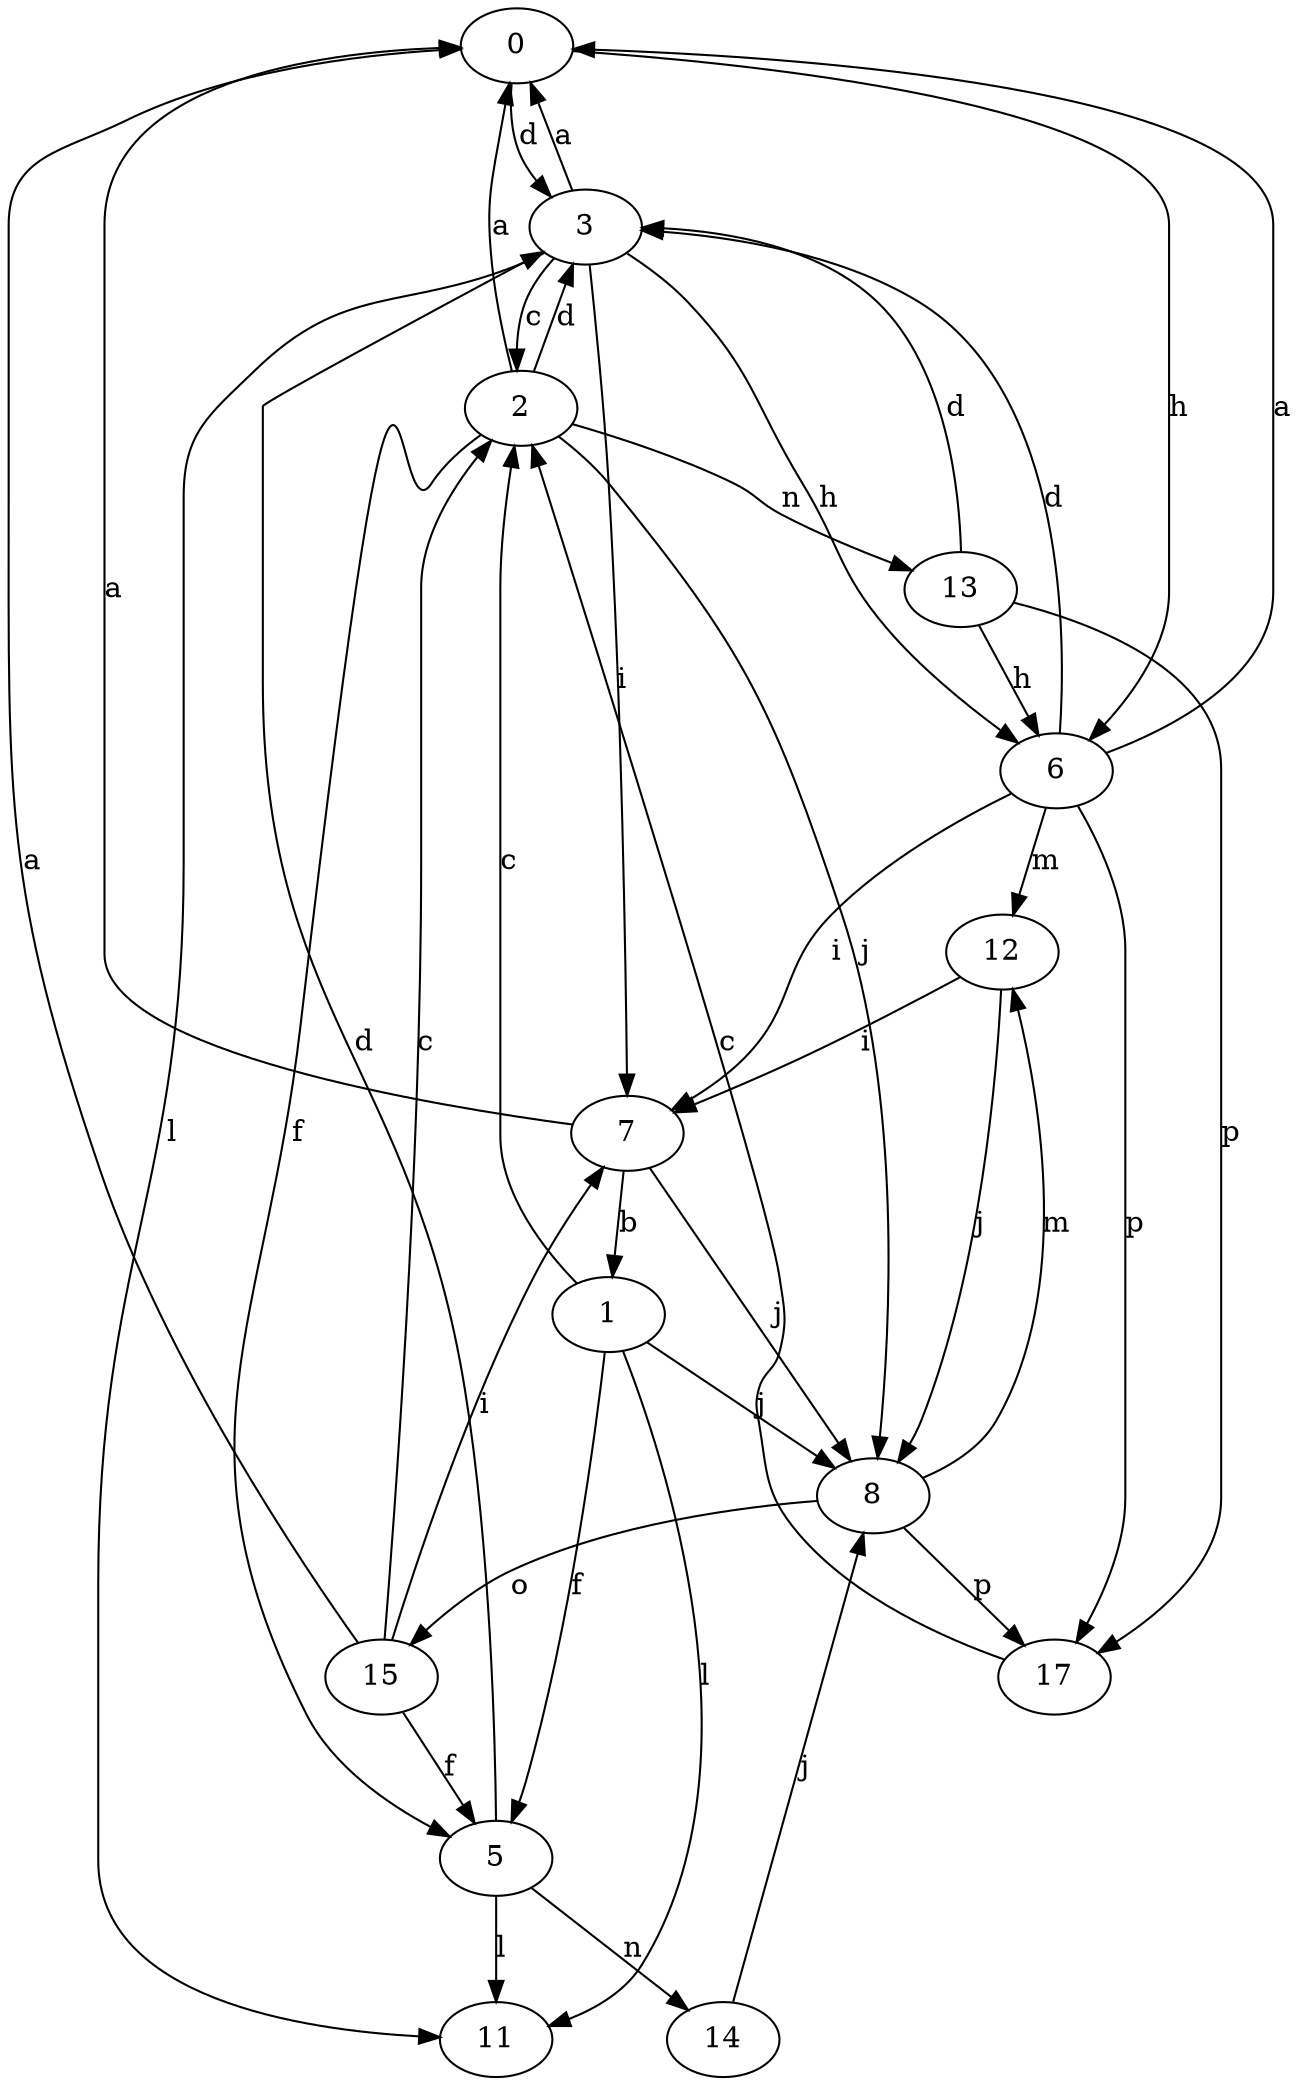 strict digraph  {
0;
1;
2;
3;
5;
6;
7;
8;
11;
12;
13;
14;
15;
17;
0 -> 3  [label=d];
0 -> 6  [label=h];
1 -> 2  [label=c];
1 -> 5  [label=f];
1 -> 8  [label=j];
1 -> 11  [label=l];
2 -> 0  [label=a];
2 -> 3  [label=d];
2 -> 5  [label=f];
2 -> 8  [label=j];
2 -> 13  [label=n];
3 -> 0  [label=a];
3 -> 2  [label=c];
3 -> 6  [label=h];
3 -> 7  [label=i];
3 -> 11  [label=l];
5 -> 3  [label=d];
5 -> 11  [label=l];
5 -> 14  [label=n];
6 -> 0  [label=a];
6 -> 3  [label=d];
6 -> 7  [label=i];
6 -> 12  [label=m];
6 -> 17  [label=p];
7 -> 0  [label=a];
7 -> 1  [label=b];
7 -> 8  [label=j];
8 -> 12  [label=m];
8 -> 15  [label=o];
8 -> 17  [label=p];
12 -> 7  [label=i];
12 -> 8  [label=j];
13 -> 3  [label=d];
13 -> 6  [label=h];
13 -> 17  [label=p];
14 -> 8  [label=j];
15 -> 0  [label=a];
15 -> 2  [label=c];
15 -> 5  [label=f];
15 -> 7  [label=i];
17 -> 2  [label=c];
}
